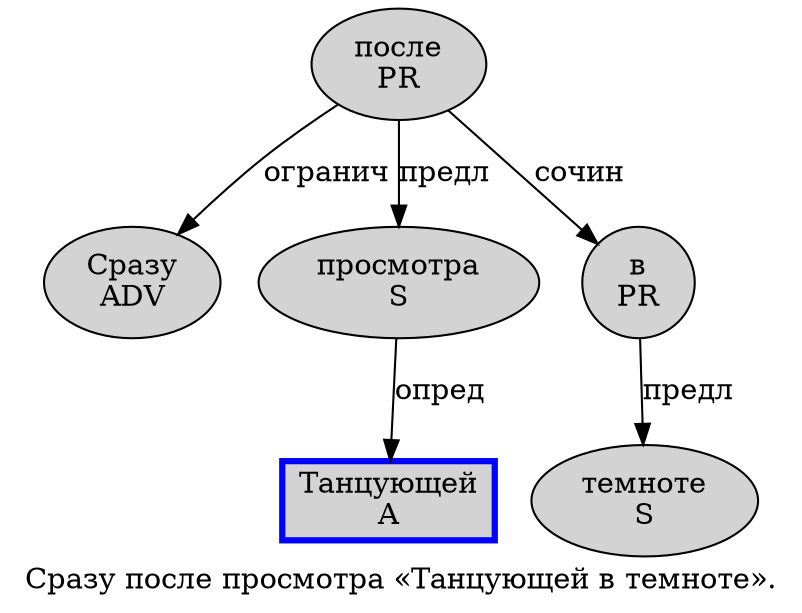 digraph SENTENCE_486 {
	graph [label="Сразу после просмотра «Танцующей в темноте»."]
	node [style=filled]
		0 [label="Сразу
ADV" color="" fillcolor=lightgray penwidth=1 shape=ellipse]
		1 [label="после
PR" color="" fillcolor=lightgray penwidth=1 shape=ellipse]
		2 [label="просмотра
S" color="" fillcolor=lightgray penwidth=1 shape=ellipse]
		4 [label="Танцующей
A" color=blue fillcolor=lightgray penwidth=3 shape=box]
		5 [label="в
PR" color="" fillcolor=lightgray penwidth=1 shape=ellipse]
		6 [label="темноте
S" color="" fillcolor=lightgray penwidth=1 shape=ellipse]
			2 -> 4 [label="опред"]
			1 -> 0 [label="огранич"]
			1 -> 2 [label="предл"]
			1 -> 5 [label="сочин"]
			5 -> 6 [label="предл"]
}